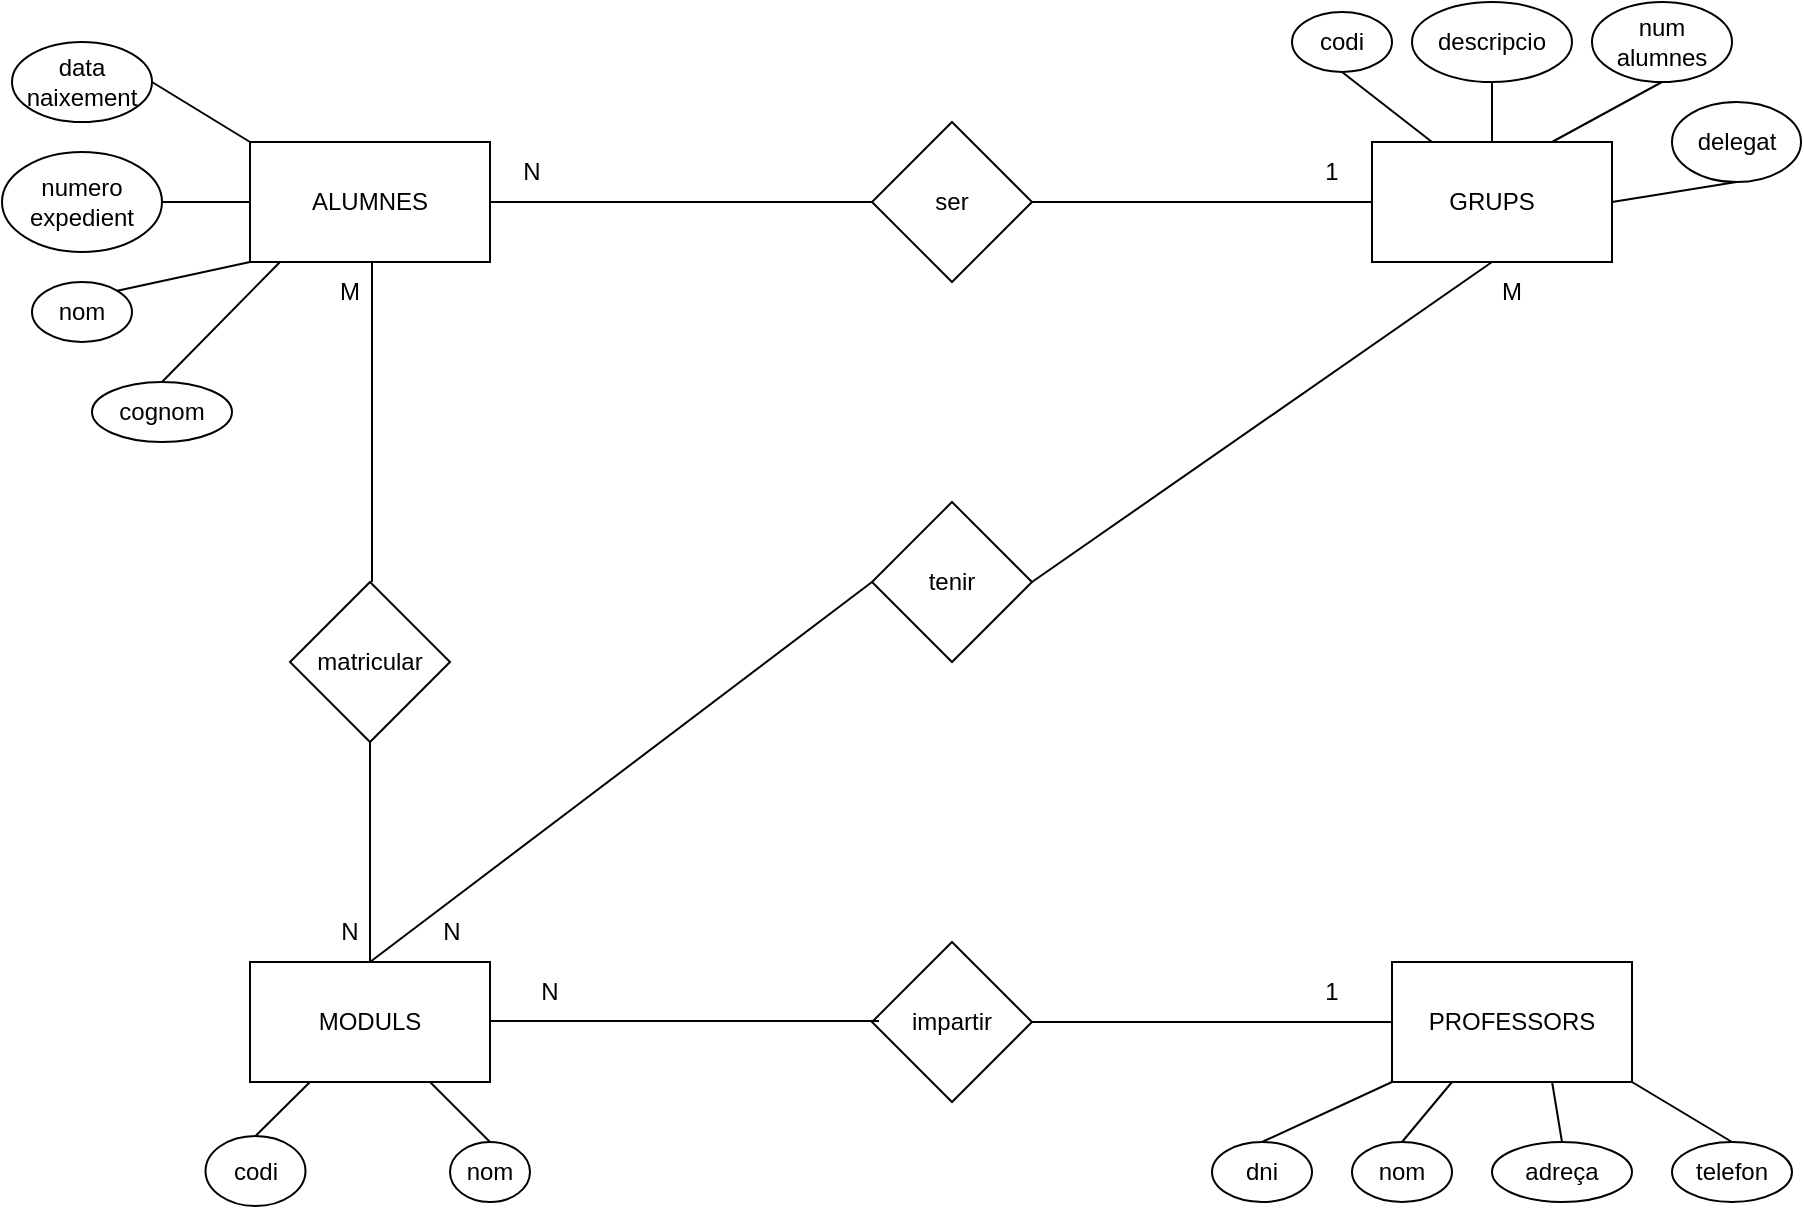 <mxfile version="24.7.8">
  <diagram name="Página-1" id="EY5aFJqdyn7PMAcwLwC3">
    <mxGraphModel dx="2345" dy="731" grid="1" gridSize="10" guides="1" tooltips="1" connect="1" arrows="1" fold="1" page="1" pageScale="1" pageWidth="827" pageHeight="1169" math="0" shadow="0">
      <root>
        <mxCell id="0" />
        <mxCell id="1" parent="0" />
        <mxCell id="AdpUWmj7prC7FP9qZnvp-1" value="PROFESSORS" style="rounded=0;whiteSpace=wrap;html=1;" parent="1" vertex="1">
          <mxGeometry x="570" y="480" width="120" height="60" as="geometry" />
        </mxCell>
        <mxCell id="AdpUWmj7prC7FP9qZnvp-2" value="ALUMNES" style="rounded=0;whiteSpace=wrap;html=1;" parent="1" vertex="1">
          <mxGeometry x="-1" y="70" width="120" height="60" as="geometry" />
        </mxCell>
        <mxCell id="AdpUWmj7prC7FP9qZnvp-3" value="MODULS" style="rounded=0;whiteSpace=wrap;html=1;" parent="1" vertex="1">
          <mxGeometry x="-1" y="480" width="120" height="60" as="geometry" />
        </mxCell>
        <mxCell id="AdpUWmj7prC7FP9qZnvp-4" value="GRUPS" style="rounded=0;whiteSpace=wrap;html=1;" parent="1" vertex="1">
          <mxGeometry x="560" y="70" width="120" height="60" as="geometry" />
        </mxCell>
        <mxCell id="AdpUWmj7prC7FP9qZnvp-5" value="telefon" style="ellipse;whiteSpace=wrap;html=1;" parent="1" vertex="1">
          <mxGeometry x="710" y="570" width="60" height="30" as="geometry" />
        </mxCell>
        <mxCell id="AdpUWmj7prC7FP9qZnvp-6" value="adreça" style="ellipse;whiteSpace=wrap;html=1;" parent="1" vertex="1">
          <mxGeometry x="620" y="570" width="70" height="30" as="geometry" />
        </mxCell>
        <mxCell id="AdpUWmj7prC7FP9qZnvp-7" value="nom" style="ellipse;whiteSpace=wrap;html=1;" parent="1" vertex="1">
          <mxGeometry x="550" y="570" width="50" height="30" as="geometry" />
        </mxCell>
        <mxCell id="AdpUWmj7prC7FP9qZnvp-8" value="dni" style="ellipse;whiteSpace=wrap;html=1;" parent="1" vertex="1">
          <mxGeometry x="480" y="570" width="50" height="30" as="geometry" />
        </mxCell>
        <mxCell id="AdpUWmj7prC7FP9qZnvp-13" value="numero expedient" style="ellipse;whiteSpace=wrap;html=1;" parent="1" vertex="1">
          <mxGeometry x="-125" y="75" width="80" height="50" as="geometry" />
        </mxCell>
        <mxCell id="AdpUWmj7prC7FP9qZnvp-14" value="data naixement" style="ellipse;whiteSpace=wrap;html=1;" parent="1" vertex="1">
          <mxGeometry x="-120" y="20" width="70" height="40" as="geometry" />
        </mxCell>
        <mxCell id="AdpUWmj7prC7FP9qZnvp-15" value="cognom" style="ellipse;whiteSpace=wrap;html=1;" parent="1" vertex="1">
          <mxGeometry x="-80" y="190" width="70" height="30" as="geometry" />
        </mxCell>
        <mxCell id="AdpUWmj7prC7FP9qZnvp-16" value="nom" style="ellipse;whiteSpace=wrap;html=1;" parent="1" vertex="1">
          <mxGeometry x="-110" y="140" width="50" height="30" as="geometry" />
        </mxCell>
        <mxCell id="AdpUWmj7prC7FP9qZnvp-17" value="" style="endArrow=none;html=1;rounded=0;exitX=0.5;exitY=0;exitDx=0;exitDy=0;" parent="1" source="AdpUWmj7prC7FP9qZnvp-15" edge="1">
          <mxGeometry width="50" height="50" relative="1" as="geometry">
            <mxPoint x="-1" y="200" as="sourcePoint" />
            <mxPoint x="14" y="130" as="targetPoint" />
          </mxGeometry>
        </mxCell>
        <mxCell id="AdpUWmj7prC7FP9qZnvp-18" value="" style="endArrow=none;html=1;rounded=0;exitX=1;exitY=0.5;exitDx=0;exitDy=0;entryX=0;entryY=0;entryDx=0;entryDy=0;" parent="1" source="AdpUWmj7prC7FP9qZnvp-14" target="AdpUWmj7prC7FP9qZnvp-2" edge="1">
          <mxGeometry width="50" height="50" relative="1" as="geometry">
            <mxPoint x="35" y="190" as="sourcePoint" />
            <mxPoint y="80" as="targetPoint" />
          </mxGeometry>
        </mxCell>
        <mxCell id="AdpUWmj7prC7FP9qZnvp-19" value="" style="endArrow=none;html=1;rounded=0;exitX=1;exitY=0;exitDx=0;exitDy=0;entryX=0;entryY=1;entryDx=0;entryDy=0;" parent="1" source="AdpUWmj7prC7FP9qZnvp-16" target="AdpUWmj7prC7FP9qZnvp-2" edge="1">
          <mxGeometry width="50" height="50" relative="1" as="geometry">
            <mxPoint x="-25" y="180" as="sourcePoint" />
            <mxPoint x="25" y="130" as="targetPoint" />
          </mxGeometry>
        </mxCell>
        <mxCell id="AdpUWmj7prC7FP9qZnvp-20" value="" style="endArrow=none;html=1;rounded=0;entryX=0;entryY=0.5;entryDx=0;entryDy=0;exitX=1;exitY=0.5;exitDx=0;exitDy=0;" parent="1" source="AdpUWmj7prC7FP9qZnvp-13" target="AdpUWmj7prC7FP9qZnvp-2" edge="1">
          <mxGeometry width="50" height="50" relative="1" as="geometry">
            <mxPoint x="-65" y="130" as="sourcePoint" />
            <mxPoint x="-15" y="80" as="targetPoint" />
          </mxGeometry>
        </mxCell>
        <mxCell id="AdpUWmj7prC7FP9qZnvp-21" value="nom" style="ellipse;whiteSpace=wrap;html=1;" parent="1" vertex="1">
          <mxGeometry x="99" y="570" width="40" height="30" as="geometry" />
        </mxCell>
        <mxCell id="AdpUWmj7prC7FP9qZnvp-22" value="codi" style="ellipse;whiteSpace=wrap;html=1;" parent="1" vertex="1">
          <mxGeometry x="-23.25" y="567" width="50" height="35" as="geometry" />
        </mxCell>
        <mxCell id="AdpUWmj7prC7FP9qZnvp-25" value="" style="endArrow=none;html=1;rounded=0;exitX=0.5;exitY=0;exitDx=0;exitDy=0;entryX=0.25;entryY=1;entryDx=0;entryDy=0;" parent="1" source="AdpUWmj7prC7FP9qZnvp-22" target="AdpUWmj7prC7FP9qZnvp-3" edge="1">
          <mxGeometry width="50" height="50" relative="1" as="geometry">
            <mxPoint x="386" y="590" as="sourcePoint" />
            <mxPoint x="436" y="540" as="targetPoint" />
          </mxGeometry>
        </mxCell>
        <mxCell id="AdpUWmj7prC7FP9qZnvp-26" value="" style="endArrow=none;html=1;rounded=0;exitX=0.5;exitY=0;exitDx=0;exitDy=0;entryX=0.75;entryY=1;entryDx=0;entryDy=0;" parent="1" source="AdpUWmj7prC7FP9qZnvp-21" target="AdpUWmj7prC7FP9qZnvp-3" edge="1">
          <mxGeometry width="50" height="50" relative="1" as="geometry">
            <mxPoint x="456" y="590" as="sourcePoint" />
            <mxPoint x="506" y="540" as="targetPoint" />
          </mxGeometry>
        </mxCell>
        <mxCell id="AdpUWmj7prC7FP9qZnvp-27" value="descripcio" style="ellipse;whiteSpace=wrap;html=1;" parent="1" vertex="1">
          <mxGeometry x="580" width="80" height="40" as="geometry" />
        </mxCell>
        <mxCell id="AdpUWmj7prC7FP9qZnvp-28" value="num alumnes" style="ellipse;whiteSpace=wrap;html=1;" parent="1" vertex="1">
          <mxGeometry x="670" width="70" height="40" as="geometry" />
        </mxCell>
        <mxCell id="AdpUWmj7prC7FP9qZnvp-30" value="codi" style="ellipse;whiteSpace=wrap;html=1;" parent="1" vertex="1">
          <mxGeometry x="520" y="5" width="50" height="30" as="geometry" />
        </mxCell>
        <mxCell id="AdpUWmj7prC7FP9qZnvp-35" value="impartir" style="rhombus;whiteSpace=wrap;html=1;rounded=0;" parent="1" vertex="1">
          <mxGeometry x="310" y="470" width="80" height="80" as="geometry" />
        </mxCell>
        <mxCell id="AdpUWmj7prC7FP9qZnvp-37" value="ser" style="rhombus;whiteSpace=wrap;html=1;rounded=0;" parent="1" vertex="1">
          <mxGeometry x="310" y="60" width="80" height="80" as="geometry" />
        </mxCell>
        <mxCell id="AdpUWmj7prC7FP9qZnvp-39" value="" style="endArrow=none;html=1;rounded=0;exitX=1;exitY=0.5;exitDx=0;exitDy=0;entryX=0;entryY=0.5;entryDx=0;entryDy=0;" parent="1" source="AdpUWmj7prC7FP9qZnvp-2" target="AdpUWmj7prC7FP9qZnvp-37" edge="1">
          <mxGeometry width="50" height="50" relative="1" as="geometry">
            <mxPoint x="390" y="210" as="sourcePoint" />
            <mxPoint x="440" y="160" as="targetPoint" />
          </mxGeometry>
        </mxCell>
        <mxCell id="AdpUWmj7prC7FP9qZnvp-40" value="" style="endArrow=none;html=1;rounded=0;entryX=0;entryY=0.5;entryDx=0;entryDy=0;exitX=1;exitY=0.5;exitDx=0;exitDy=0;" parent="1" source="AdpUWmj7prC7FP9qZnvp-37" target="AdpUWmj7prC7FP9qZnvp-4" edge="1">
          <mxGeometry width="50" height="50" relative="1" as="geometry">
            <mxPoint x="390" y="210" as="sourcePoint" />
            <mxPoint x="440" y="160" as="targetPoint" />
          </mxGeometry>
        </mxCell>
        <mxCell id="AdpUWmj7prC7FP9qZnvp-41" value="" style="endArrow=none;html=1;rounded=0;entryX=1;entryY=0.5;entryDx=0;entryDy=0;exitX=0;exitY=0.5;exitDx=0;exitDy=0;" parent="1" edge="1">
          <mxGeometry width="50" height="50" relative="1" as="geometry">
            <mxPoint x="313.5" y="509.5" as="sourcePoint" />
            <mxPoint x="119" y="509.5" as="targetPoint" />
          </mxGeometry>
        </mxCell>
        <mxCell id="AdpUWmj7prC7FP9qZnvp-42" value="" style="endArrow=none;html=1;rounded=0;exitX=1;exitY=0.5;exitDx=0;exitDy=0;" parent="1" source="AdpUWmj7prC7FP9qZnvp-35" edge="1">
          <mxGeometry width="50" height="50" relative="1" as="geometry">
            <mxPoint x="794.5" y="622.5" as="sourcePoint" />
            <mxPoint x="570" y="510" as="targetPoint" />
          </mxGeometry>
        </mxCell>
        <mxCell id="AdpUWmj7prC7FP9qZnvp-43" value="matricular" style="rhombus;whiteSpace=wrap;html=1;" parent="1" vertex="1">
          <mxGeometry x="19" y="290" width="80" height="80" as="geometry" />
        </mxCell>
        <mxCell id="AdpUWmj7prC7FP9qZnvp-44" value="" style="endArrow=none;html=1;rounded=0;entryX=1;entryY=1;entryDx=0;entryDy=0;" parent="1" edge="1">
          <mxGeometry width="50" height="50" relative="1" as="geometry">
            <mxPoint x="60" y="290" as="sourcePoint" />
            <mxPoint x="60" y="130" as="targetPoint" />
          </mxGeometry>
        </mxCell>
        <mxCell id="AdpUWmj7prC7FP9qZnvp-45" value="" style="endArrow=none;html=1;rounded=0;entryX=0.5;entryY=0;entryDx=0;entryDy=0;exitX=0.5;exitY=1;exitDx=0;exitDy=0;" parent="1" source="AdpUWmj7prC7FP9qZnvp-43" target="AdpUWmj7prC7FP9qZnvp-3" edge="1">
          <mxGeometry width="50" height="50" relative="1" as="geometry">
            <mxPoint x="196" y="350" as="sourcePoint" />
            <mxPoint x="246" y="300" as="targetPoint" />
          </mxGeometry>
        </mxCell>
        <mxCell id="AdpUWmj7prC7FP9qZnvp-48" value="delegat" style="ellipse;whiteSpace=wrap;html=1;" parent="1" vertex="1">
          <mxGeometry x="710" y="50" width="64.5" height="40" as="geometry" />
        </mxCell>
        <mxCell id="AdpUWmj7prC7FP9qZnvp-50" value="" style="endArrow=none;html=1;rounded=0;exitX=0.5;exitY=1;exitDx=0;exitDy=0;entryX=1;entryY=0.5;entryDx=0;entryDy=0;" parent="1" source="AdpUWmj7prC7FP9qZnvp-48" target="AdpUWmj7prC7FP9qZnvp-4" edge="1">
          <mxGeometry width="50" height="50" relative="1" as="geometry">
            <mxPoint x="165.5" y="5" as="sourcePoint" />
            <mxPoint x="215.5" y="-45" as="targetPoint" />
          </mxGeometry>
        </mxCell>
        <mxCell id="AdpUWmj7prC7FP9qZnvp-52" value="" style="endArrow=none;html=1;rounded=0;entryX=0;entryY=1;entryDx=0;entryDy=0;exitX=0.5;exitY=0;exitDx=0;exitDy=0;" parent="1" source="AdpUWmj7prC7FP9qZnvp-8" target="AdpUWmj7prC7FP9qZnvp-1" edge="1">
          <mxGeometry width="50" height="50" relative="1" as="geometry">
            <mxPoint x="530" y="520" as="sourcePoint" />
            <mxPoint x="580" y="470" as="targetPoint" />
          </mxGeometry>
        </mxCell>
        <mxCell id="AdpUWmj7prC7FP9qZnvp-53" value="" style="endArrow=none;html=1;rounded=0;entryX=0.25;entryY=1;entryDx=0;entryDy=0;exitX=0.5;exitY=0;exitDx=0;exitDy=0;" parent="1" source="AdpUWmj7prC7FP9qZnvp-7" target="AdpUWmj7prC7FP9qZnvp-1" edge="1">
          <mxGeometry width="50" height="50" relative="1" as="geometry">
            <mxPoint x="515" y="580" as="sourcePoint" />
            <mxPoint x="580" y="550" as="targetPoint" />
          </mxGeometry>
        </mxCell>
        <mxCell id="AdpUWmj7prC7FP9qZnvp-54" value="" style="endArrow=none;html=1;rounded=0;entryX=0.667;entryY=1;entryDx=0;entryDy=0;exitX=0.5;exitY=0;exitDx=0;exitDy=0;entryPerimeter=0;" parent="1" source="AdpUWmj7prC7FP9qZnvp-6" target="AdpUWmj7prC7FP9qZnvp-1" edge="1">
          <mxGeometry width="50" height="50" relative="1" as="geometry">
            <mxPoint x="585" y="580" as="sourcePoint" />
            <mxPoint x="610" y="550" as="targetPoint" />
          </mxGeometry>
        </mxCell>
        <mxCell id="AdpUWmj7prC7FP9qZnvp-57" value="" style="endArrow=none;html=1;rounded=0;entryX=0.5;entryY=0;entryDx=0;entryDy=0;" parent="1" target="AdpUWmj7prC7FP9qZnvp-5" edge="1">
          <mxGeometry width="50" height="50" relative="1" as="geometry">
            <mxPoint x="690" y="540" as="sourcePoint" />
            <mxPoint x="740" y="490" as="targetPoint" />
          </mxGeometry>
        </mxCell>
        <mxCell id="AdpUWmj7prC7FP9qZnvp-58" value="" style="endArrow=none;html=1;rounded=0;entryX=0.5;entryY=1;entryDx=0;entryDy=0;exitX=0.25;exitY=0;exitDx=0;exitDy=0;" parent="1" source="AdpUWmj7prC7FP9qZnvp-4" target="AdpUWmj7prC7FP9qZnvp-30" edge="1">
          <mxGeometry width="50" height="50" relative="1" as="geometry">
            <mxPoint x="530" y="320" as="sourcePoint" />
            <mxPoint x="580" y="270" as="targetPoint" />
          </mxGeometry>
        </mxCell>
        <mxCell id="AdpUWmj7prC7FP9qZnvp-59" value="" style="endArrow=none;html=1;rounded=0;entryX=0.5;entryY=1;entryDx=0;entryDy=0;exitX=0.5;exitY=0;exitDx=0;exitDy=0;" parent="1" source="AdpUWmj7prC7FP9qZnvp-4" target="AdpUWmj7prC7FP9qZnvp-27" edge="1">
          <mxGeometry width="50" height="50" relative="1" as="geometry">
            <mxPoint x="530" y="320" as="sourcePoint" />
            <mxPoint x="580" y="270" as="targetPoint" />
          </mxGeometry>
        </mxCell>
        <mxCell id="AdpUWmj7prC7FP9qZnvp-60" value="" style="endArrow=none;html=1;rounded=0;entryX=0.5;entryY=1;entryDx=0;entryDy=0;exitX=0.75;exitY=0;exitDx=0;exitDy=0;" parent="1" source="AdpUWmj7prC7FP9qZnvp-4" target="AdpUWmj7prC7FP9qZnvp-28" edge="1">
          <mxGeometry width="50" height="50" relative="1" as="geometry">
            <mxPoint x="530" y="320" as="sourcePoint" />
            <mxPoint x="580" y="270" as="targetPoint" />
          </mxGeometry>
        </mxCell>
        <mxCell id="AdpUWmj7prC7FP9qZnvp-61" value="N" style="text;html=1;align=center;verticalAlign=middle;whiteSpace=wrap;rounded=0;" parent="1" vertex="1">
          <mxGeometry x="19" y="450" width="60" height="30" as="geometry" />
        </mxCell>
        <mxCell id="AdpUWmj7prC7FP9qZnvp-62" value="M" style="text;html=1;align=center;verticalAlign=middle;whiteSpace=wrap;rounded=0;" parent="1" vertex="1">
          <mxGeometry x="19" y="130" width="60" height="30" as="geometry" />
        </mxCell>
        <mxCell id="AdpUWmj7prC7FP9qZnvp-63" value="N" style="text;html=1;align=center;verticalAlign=middle;whiteSpace=wrap;rounded=0;" parent="1" vertex="1">
          <mxGeometry x="119" y="480" width="60" height="30" as="geometry" />
        </mxCell>
        <mxCell id="AdpUWmj7prC7FP9qZnvp-64" value="1" style="text;html=1;align=center;verticalAlign=middle;whiteSpace=wrap;rounded=0;" parent="1" vertex="1">
          <mxGeometry x="510" y="480" width="60" height="30" as="geometry" />
        </mxCell>
        <mxCell id="AdpUWmj7prC7FP9qZnvp-65" value="1" style="text;html=1;align=center;verticalAlign=middle;whiteSpace=wrap;rounded=0;" parent="1" vertex="1">
          <mxGeometry x="510" y="70" width="60" height="30" as="geometry" />
        </mxCell>
        <mxCell id="AdpUWmj7prC7FP9qZnvp-66" value="N" style="text;html=1;align=center;verticalAlign=middle;whiteSpace=wrap;rounded=0;" parent="1" vertex="1">
          <mxGeometry x="110" y="70" width="60" height="30" as="geometry" />
        </mxCell>
        <mxCell id="Nizun9mMePydgMSATevF-1" value="tenir" style="rhombus;whiteSpace=wrap;html=1;rounded=0;" vertex="1" parent="1">
          <mxGeometry x="310" y="250" width="80" height="80" as="geometry" />
        </mxCell>
        <mxCell id="Nizun9mMePydgMSATevF-2" value="" style="endArrow=none;html=1;rounded=0;entryX=0.5;entryY=1;entryDx=0;entryDy=0;exitX=1;exitY=0.5;exitDx=0;exitDy=0;" edge="1" parent="1" source="Nizun9mMePydgMSATevF-1" target="AdpUWmj7prC7FP9qZnvp-4">
          <mxGeometry width="50" height="50" relative="1" as="geometry">
            <mxPoint x="420" y="340" as="sourcePoint" />
            <mxPoint x="470" y="290" as="targetPoint" />
          </mxGeometry>
        </mxCell>
        <mxCell id="Nizun9mMePydgMSATevF-3" value="" style="endArrow=none;html=1;rounded=0;entryX=0;entryY=0.5;entryDx=0;entryDy=0;exitX=0.5;exitY=0;exitDx=0;exitDy=0;" edge="1" parent="1" source="AdpUWmj7prC7FP9qZnvp-3" target="Nizun9mMePydgMSATevF-1">
          <mxGeometry width="50" height="50" relative="1" as="geometry">
            <mxPoint x="140" y="360" as="sourcePoint" />
            <mxPoint x="470" y="290" as="targetPoint" />
          </mxGeometry>
        </mxCell>
        <mxCell id="Nizun9mMePydgMSATevF-4" value="M" style="text;html=1;align=center;verticalAlign=middle;whiteSpace=wrap;rounded=0;" vertex="1" parent="1">
          <mxGeometry x="600" y="130" width="60" height="30" as="geometry" />
        </mxCell>
        <mxCell id="Nizun9mMePydgMSATevF-5" value="N" style="text;html=1;align=center;verticalAlign=middle;whiteSpace=wrap;rounded=0;" vertex="1" parent="1">
          <mxGeometry x="70" y="450" width="60" height="30" as="geometry" />
        </mxCell>
      </root>
    </mxGraphModel>
  </diagram>
</mxfile>
